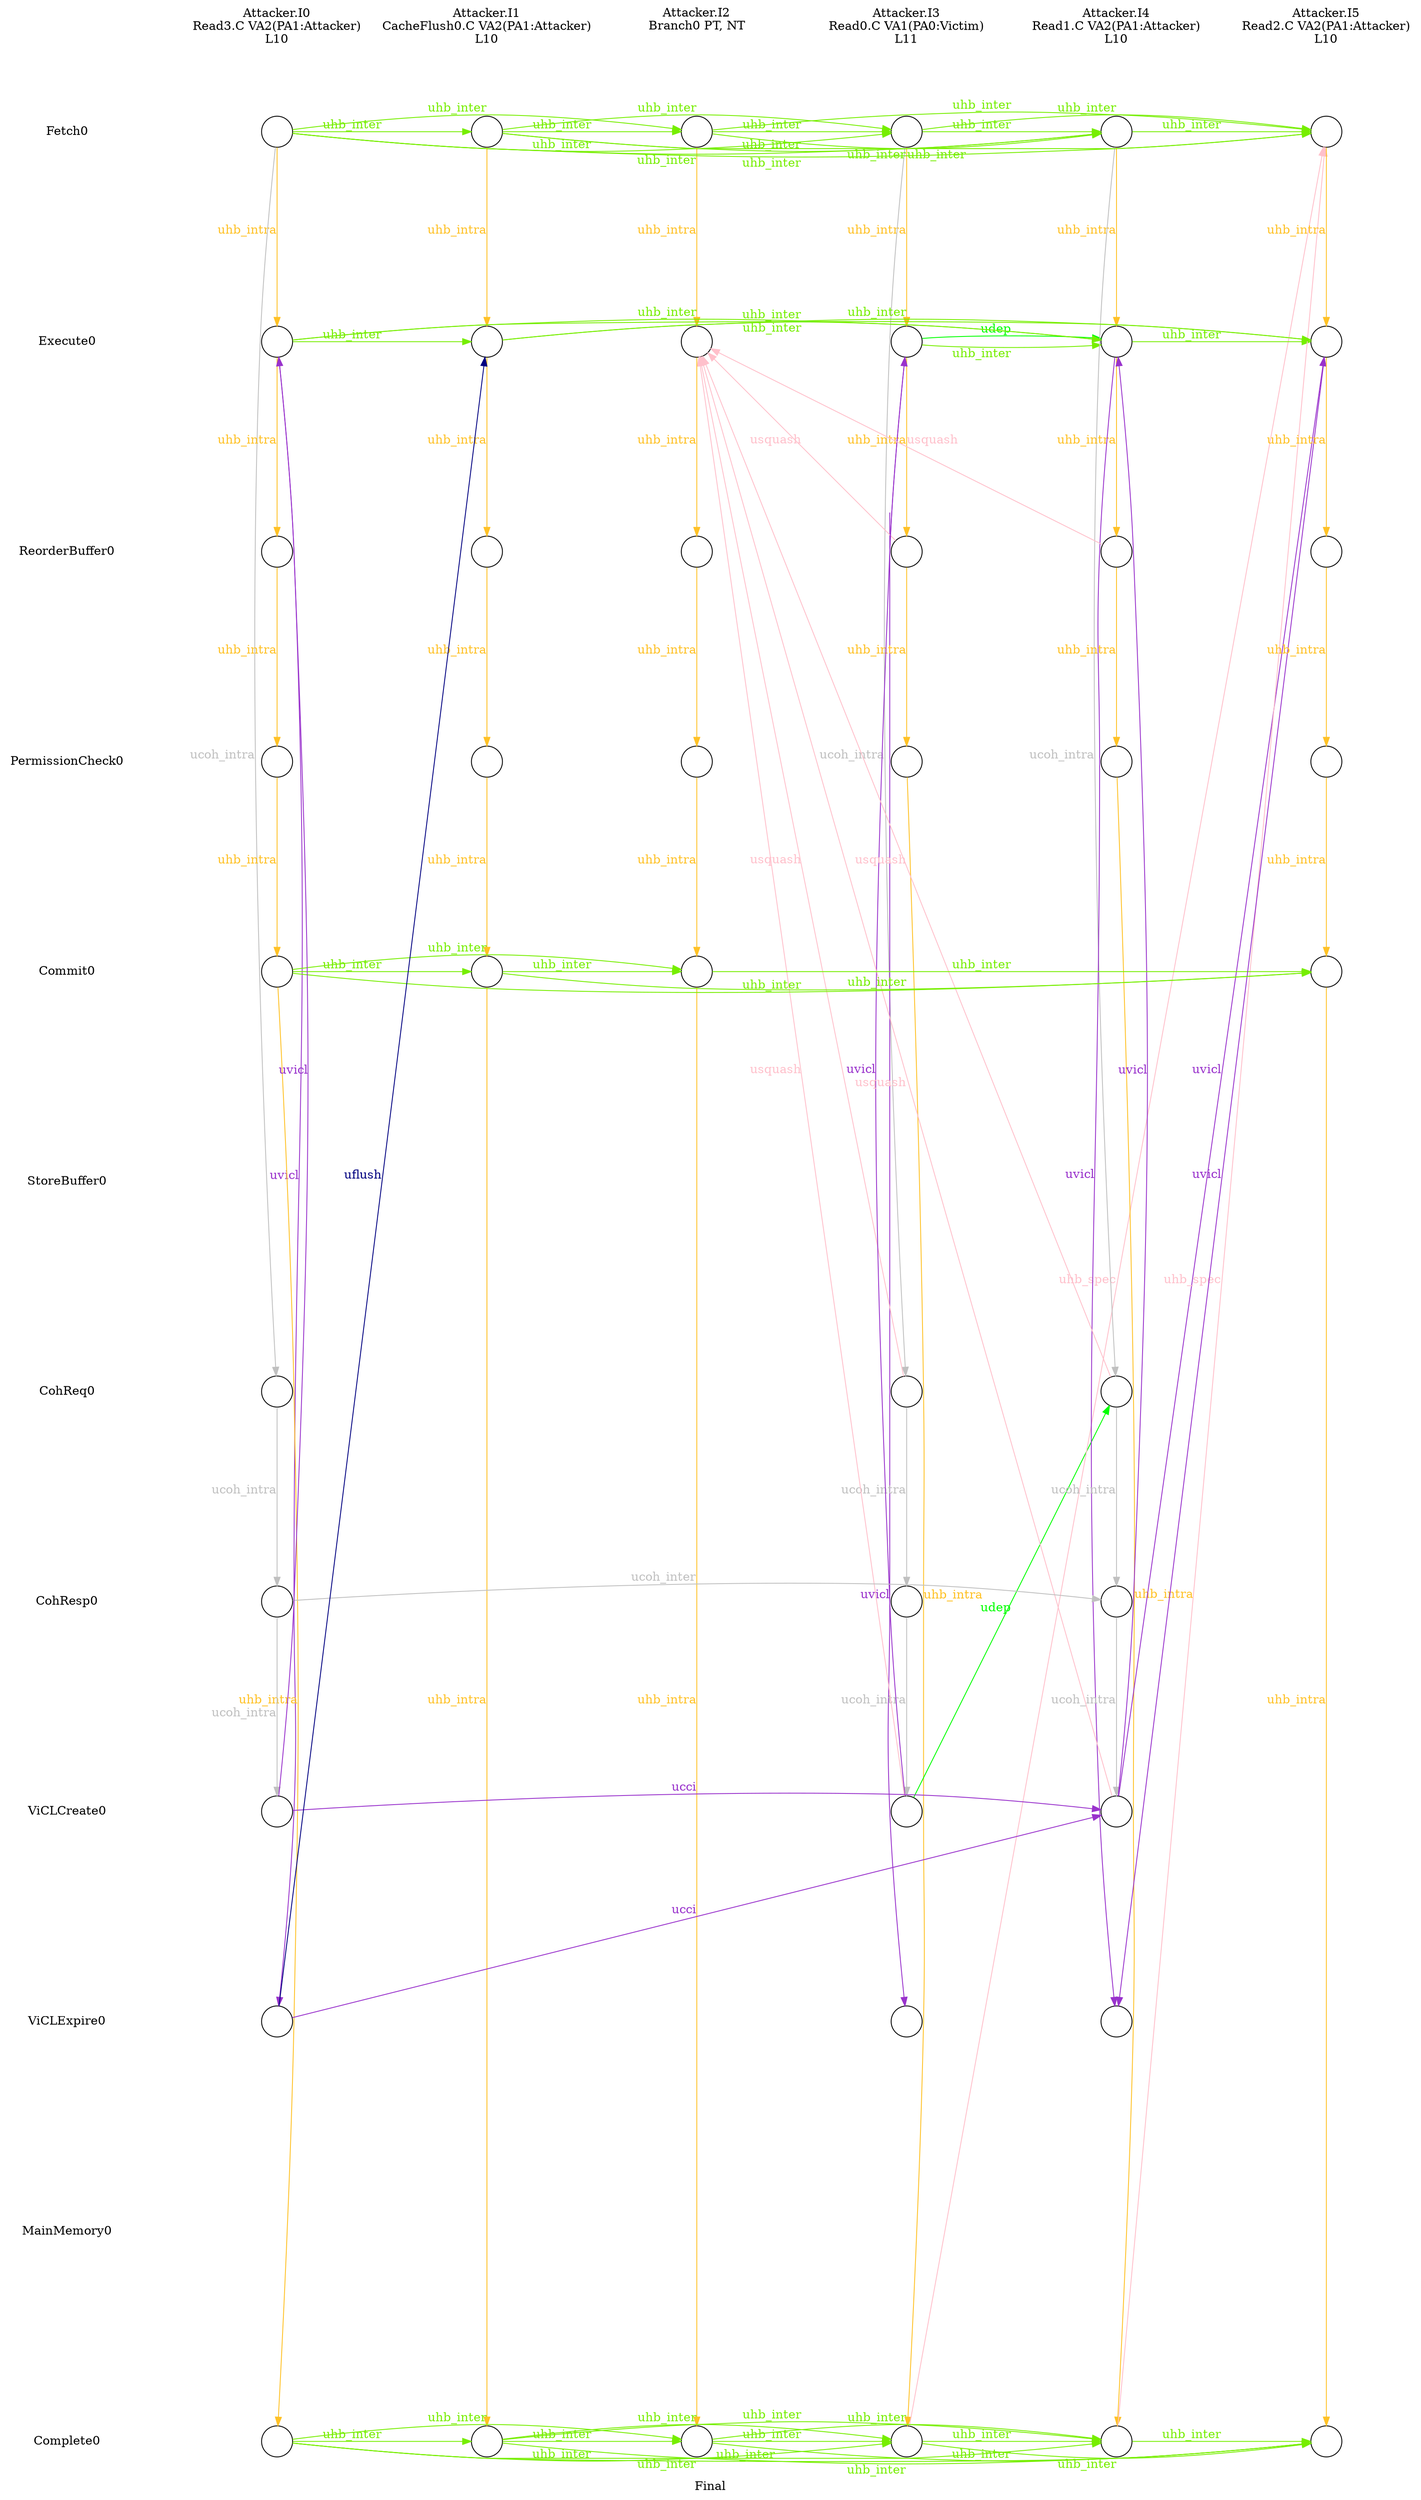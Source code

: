 digraph G {
	layout=neato;
	overlap=scale;
	splines=true;
	label="Final";
	n0_0_label [label="Attacker.I0\nRead3.C VA2(PA1:Attacker)\nL10\n";pos="1,0.5!";shape=none];
	n1_0_label [label="Attacker.I1\nCacheFlush0.C VA2(PA1:Attacker)\nL10\n";pos="2,0.5!";shape=none];
	n2_0_label [label="Attacker.I2\nBranch0 PT, NT\n\n";pos="3,0.5!";shape=none];
	n3_0_label [label="Attacker.I3\nRead0.C VA1(PA0:Victim)\nL11\n";pos="4,0.5!";shape=none];
	n4_0_label [label="Attacker.I4\nRead1.C VA2(PA1:Attacker)\nL10\n";pos="5,0.5!";shape=none];
	n5_0_label [label="Attacker.I5\nRead2.C VA2(PA1:Attacker)\nL10\n";pos="6,0.5!";shape=none];
	l0_8_label [label="ViCLCreate0";pos="0,-8!";shape=none];
	l0_7_label [label="CohResp0";pos="0,-7!";shape=none];
	l0_3_label [label="PermissionCheck0";pos="0,-3!";shape=none];
	l0_4_label [label="Commit0";pos="0,-4!";shape=none];
	l0_5_label [label="StoreBuffer0";pos="0,-5!";shape=none];
	l0_10_label [label="MainMemory0";pos="0,-10!";shape=none];
	l0_2_label [label="ReorderBuffer0";pos="0,-2!";shape=none];
	l0_6_label [label="CohReq0";pos="0,-6!";shape=none];
	l0_11_label [label="Complete0";pos="0,-11!";shape=none];
	l0_1_label [label="Execute0";pos="0,-1!";shape=none];
	l0_9_label [label="ViCLExpire0";pos="0,-9!";shape=none];
	l0_0_label [label="Fetch0";pos="0,-0!";shape=none];
	n3_0_0_0_Read0_at_0_0 [shape=circle;label="";pos="4,-0!";];
	n3_0_0_0_Read0_at_0_1 [shape=circle;label="";pos="4,-1!";];
	n3_0_0_0_Read0_at_0_2 [shape=circle;label="";pos="4,-2!";];
	n3_0_0_0_Read0_at_0_3 [shape=circle;label="";pos="4,-3!";];
	n3_0_0_0_Read0_at_0_6 [shape=circle;label="";pos="4,-6!";];
	n3_0_0_0_Read0_at_0_7 [shape=circle;label="";pos="4,-7!";];
	n3_0_0_0_Read0_at_0_8 [shape=circle;label="";pos="4,-8!";];
	n3_0_0_0_Read0_at_0_9 [shape=circle;label="";pos="4,-9!";];
	n3_0_0_0_Read0_at_0_11 [shape=circle;label="";pos="4,-11!";];
	n4_0_0_0_Read1_at_0_0 [shape=circle;label="";pos="5,-0!";];
	n4_0_0_0_Read1_at_0_1 [shape=circle;label="";pos="5,-1!";];
	n4_0_0_0_Read1_at_0_2 [shape=circle;label="";pos="5,-2!";];
	n4_0_0_0_Read1_at_0_3 [shape=circle;label="";pos="5,-3!";];
	n4_0_0_0_Read1_at_0_6 [shape=circle;label="";pos="5,-6!";];
	n4_0_0_0_Read1_at_0_7 [shape=circle;label="";pos="5,-7!";];
	n4_0_0_0_Read1_at_0_8 [shape=circle;label="";pos="5,-8!";];
	n4_0_0_0_Read1_at_0_9 [shape=circle;label="";pos="5,-9!";];
	n4_0_0_0_Read1_at_0_11 [shape=circle;label="";pos="5,-11!";];
	n2_0_0_0_Branch0_at_0_0 [shape=circle;label="";pos="3,-0!";];
	n2_0_0_0_Branch0_at_0_1 [shape=circle;label="";pos="3,-1!";];
	n2_0_0_0_Branch0_at_0_2 [shape=circle;label="";pos="3,-2!";];
	n2_0_0_0_Branch0_at_0_3 [shape=circle;label="";pos="3,-3!";];
	n2_0_0_0_Branch0_at_0_4 [shape=circle;label="";pos="3,-4!";];
	n2_0_0_0_Branch0_at_0_11 [shape=circle;label="";pos="3,-11!";];
	n1_0_0_0_CacheFlush0_at_0_0 [shape=circle;label="";pos="2,-0!";];
	n1_0_0_0_CacheFlush0_at_0_1 [shape=circle;label="";pos="2,-1!";];
	n1_0_0_0_CacheFlush0_at_0_2 [shape=circle;label="";pos="2,-2!";];
	n1_0_0_0_CacheFlush0_at_0_3 [shape=circle;label="";pos="2,-3!";];
	n1_0_0_0_CacheFlush0_at_0_4 [shape=circle;label="";pos="2,-4!";];
	n1_0_0_0_CacheFlush0_at_0_11 [shape=circle;label="";pos="2,-11!";];
	n5_0_0_0_Read2_at_0_0 [shape=circle;label="";pos="6,-0!";];
	n5_0_0_0_Read2_at_0_1 [shape=circle;label="";pos="6,-1!";];
	n5_0_0_0_Read2_at_0_2 [shape=circle;label="";pos="6,-2!";];
	n5_0_0_0_Read2_at_0_3 [shape=circle;label="";pos="6,-3!";];
	n5_0_0_0_Read2_at_0_4 [shape=circle;label="";pos="6,-4!";];
	n5_0_0_0_Read2_at_0_11 [shape=circle;label="";pos="6,-11!";];
	n0_0_0_0_Read3_at_0_0 [shape=circle;label="";pos="1,-0!";];
	n0_0_0_0_Read3_at_0_1 [shape=circle;label="";pos="1,-1!";];
	n0_0_0_0_Read3_at_0_2 [shape=circle;label="";pos="1,-2!";];
	n0_0_0_0_Read3_at_0_3 [shape=circle;label="";pos="1,-3!";];
	n0_0_0_0_Read3_at_0_4 [shape=circle;label="";pos="1,-4!";];
	n0_0_0_0_Read3_at_0_6 [shape=circle;label="";pos="1,-6!";];
	n0_0_0_0_Read3_at_0_7 [shape=circle;label="";pos="1,-7!";];
	n0_0_0_0_Read3_at_0_8 [shape=circle;label="";pos="1,-8!";];
	n0_0_0_0_Read3_at_0_9 [shape=circle;label="";pos="1,-9!";];
	n0_0_0_0_Read3_at_0_11 [shape=circle;label="";pos="1,-11!";];
	n3_0_0_0_Read0_at_0_2 -> n2_0_0_0_Branch0_at_0_1[label="usquash";constraint=false;color="pink";fontcolor="pink";];
	n3_0_0_0_Read0_at_0_6 -> n2_0_0_0_Branch0_at_0_1[label="usquash";constraint=false;color="pink";fontcolor="pink";];
	n3_0_0_0_Read0_at_0_8 -> n2_0_0_0_Branch0_at_0_1[label="usquash";constraint=false;color="pink";fontcolor="pink";];
	n4_0_0_0_Read1_at_0_2 -> n2_0_0_0_Branch0_at_0_1[label="usquash";constraint=false;color="pink";fontcolor="pink";];
	n4_0_0_0_Read1_at_0_6 -> n2_0_0_0_Branch0_at_0_1[label="usquash";constraint=false;color="pink";fontcolor="pink";];
	n4_0_0_0_Read1_at_0_8 -> n2_0_0_0_Branch0_at_0_1[label="usquash";constraint=false;color="pink";fontcolor="pink";];
	n3_0_0_0_Read0_at_0_1 -> n4_0_0_0_Read1_at_0_1[label="udep";constraint=false;color="green";fontcolor="green";];
	n3_0_0_0_Read0_at_0_8 -> n4_0_0_0_Read1_at_0_6[label="udep";constraint=false;color="green";fontcolor="green";];
	n3_0_0_0_Read0_at_0_11 -> n5_0_0_0_Read2_at_0_0[label="uhb_spec";constraint=false;color="pink";fontcolor="pink";];
	n4_0_0_0_Read1_at_0_11 -> n5_0_0_0_Read2_at_0_0[label="uhb_spec";constraint=false;color="pink";fontcolor="pink";];
	n3_0_0_0_Read0_at_0_0 -> n3_0_0_0_Read0_at_0_1[label="uhb_intra";constraint=false;color="goldenrod1";fontcolor="goldenrod1";];
	n3_0_0_0_Read0_at_0_1 -> n3_0_0_0_Read0_at_0_2[label="uhb_intra";constraint=false;color="goldenrod1";fontcolor="goldenrod1";];
	n3_0_0_0_Read0_at_0_2 -> n3_0_0_0_Read0_at_0_3[label="uhb_intra";constraint=false;color="goldenrod1";fontcolor="goldenrod1";];
	n3_0_0_0_Read0_at_0_3 -> n3_0_0_0_Read0_at_0_11[label="uhb_intra";constraint=false;color="goldenrod1";fontcolor="goldenrod1";];
	n4_0_0_0_Read1_at_0_0 -> n4_0_0_0_Read1_at_0_1[label="uhb_intra";constraint=false;color="goldenrod1";fontcolor="goldenrod1";];
	n4_0_0_0_Read1_at_0_1 -> n4_0_0_0_Read1_at_0_2[label="uhb_intra";constraint=false;color="goldenrod1";fontcolor="goldenrod1";];
	n4_0_0_0_Read1_at_0_2 -> n4_0_0_0_Read1_at_0_3[label="uhb_intra";constraint=false;color="goldenrod1";fontcolor="goldenrod1";];
	n4_0_0_0_Read1_at_0_3 -> n4_0_0_0_Read1_at_0_11[label="uhb_intra";constraint=false;color="goldenrod1";fontcolor="goldenrod1";];
	n2_0_0_0_Branch0_at_0_0 -> n2_0_0_0_Branch0_at_0_1[label="uhb_intra";constraint=false;color="goldenrod1";fontcolor="goldenrod1";];
	n2_0_0_0_Branch0_at_0_1 -> n2_0_0_0_Branch0_at_0_2[label="uhb_intra";constraint=false;color="goldenrod1";fontcolor="goldenrod1";];
	n2_0_0_0_Branch0_at_0_2 -> n2_0_0_0_Branch0_at_0_3[label="uhb_intra";constraint=false;color="goldenrod1";fontcolor="goldenrod1";];
	n2_0_0_0_Branch0_at_0_3 -> n2_0_0_0_Branch0_at_0_4[label="uhb_intra";constraint=false;color="goldenrod1";fontcolor="goldenrod1";];
	n2_0_0_0_Branch0_at_0_4 -> n2_0_0_0_Branch0_at_0_11[label="uhb_intra";constraint=false;color="goldenrod1";fontcolor="goldenrod1";];
	n1_0_0_0_CacheFlush0_at_0_0 -> n1_0_0_0_CacheFlush0_at_0_1[label="uhb_intra";constraint=false;color="goldenrod1";fontcolor="goldenrod1";];
	n1_0_0_0_CacheFlush0_at_0_1 -> n1_0_0_0_CacheFlush0_at_0_2[label="uhb_intra";constraint=false;color="goldenrod1";fontcolor="goldenrod1";];
	n1_0_0_0_CacheFlush0_at_0_2 -> n1_0_0_0_CacheFlush0_at_0_3[label="uhb_intra";constraint=false;color="goldenrod1";fontcolor="goldenrod1";];
	n1_0_0_0_CacheFlush0_at_0_3 -> n1_0_0_0_CacheFlush0_at_0_4[label="uhb_intra";constraint=false;color="goldenrod1";fontcolor="goldenrod1";];
	n1_0_0_0_CacheFlush0_at_0_4 -> n1_0_0_0_CacheFlush0_at_0_11[label="uhb_intra";constraint=false;color="goldenrod1";fontcolor="goldenrod1";];
	n5_0_0_0_Read2_at_0_0 -> n5_0_0_0_Read2_at_0_1[label="uhb_intra";constraint=false;color="goldenrod1";fontcolor="goldenrod1";];
	n5_0_0_0_Read2_at_0_1 -> n5_0_0_0_Read2_at_0_2[label="uhb_intra";constraint=false;color="goldenrod1";fontcolor="goldenrod1";];
	n5_0_0_0_Read2_at_0_2 -> n5_0_0_0_Read2_at_0_3[label="uhb_intra";constraint=false;color="goldenrod1";fontcolor="goldenrod1";];
	n5_0_0_0_Read2_at_0_3 -> n5_0_0_0_Read2_at_0_4[label="uhb_intra";constraint=false;color="goldenrod1";fontcolor="goldenrod1";];
	n5_0_0_0_Read2_at_0_4 -> n5_0_0_0_Read2_at_0_11[label="uhb_intra";constraint=false;color="goldenrod1";fontcolor="goldenrod1";];
	n0_0_0_0_Read3_at_0_0 -> n0_0_0_0_Read3_at_0_1[label="uhb_intra";constraint=false;color="goldenrod1";fontcolor="goldenrod1";];
	n0_0_0_0_Read3_at_0_1 -> n0_0_0_0_Read3_at_0_2[label="uhb_intra";constraint=false;color="goldenrod1";fontcolor="goldenrod1";];
	n0_0_0_0_Read3_at_0_2 -> n0_0_0_0_Read3_at_0_3[label="uhb_intra";constraint=false;color="goldenrod1";fontcolor="goldenrod1";];
	n0_0_0_0_Read3_at_0_3 -> n0_0_0_0_Read3_at_0_4[label="uhb_intra";constraint=false;color="goldenrod1";fontcolor="goldenrod1";];
	n0_0_0_0_Read3_at_0_4 -> n0_0_0_0_Read3_at_0_11[label="uhb_intra";constraint=false;color="goldenrod1";fontcolor="goldenrod1";];
	n0_0_0_0_Read3_at_0_7 -> n4_0_0_0_Read1_at_0_7[label="ucoh_inter";constraint=false;color="gray";fontcolor="gray";];
	n3_0_0_0_Read0_at_0_0 -> n4_0_0_0_Read1_at_0_0[label="uhb_inter";constraint=false;color="chartreuse2";fontcolor="chartreuse2";];
	n3_0_0_0_Read0_at_0_0 -> n5_0_0_0_Read2_at_0_0[label="uhb_inter";constraint=false;color="chartreuse2";fontcolor="chartreuse2";];
	n3_0_0_0_Read0_at_0_1 -> n4_0_0_0_Read1_at_0_1[label="uhb_inter";constraint=false;color="chartreuse2";fontcolor="chartreuse2";];
	n3_0_0_0_Read0_at_0_11 -> n4_0_0_0_Read1_at_0_11[label="uhb_inter";constraint=false;color="chartreuse2";fontcolor="chartreuse2";];
	n3_0_0_0_Read0_at_0_11 -> n5_0_0_0_Read2_at_0_11[label="uhb_inter";constraint=false;color="chartreuse2";fontcolor="chartreuse2";];
	n4_0_0_0_Read1_at_0_0 -> n5_0_0_0_Read2_at_0_0[label="uhb_inter";constraint=false;color="chartreuse2";fontcolor="chartreuse2";];
	n4_0_0_0_Read1_at_0_1 -> n5_0_0_0_Read2_at_0_1[label="uhb_inter";constraint=false;color="chartreuse2";fontcolor="chartreuse2";];
	n4_0_0_0_Read1_at_0_11 -> n5_0_0_0_Read2_at_0_11[label="uhb_inter";constraint=false;color="chartreuse2";fontcolor="chartreuse2";];
	n2_0_0_0_Branch0_at_0_0 -> n3_0_0_0_Read0_at_0_0[label="uhb_inter";constraint=false;color="chartreuse2";fontcolor="chartreuse2";];
	n2_0_0_0_Branch0_at_0_0 -> n4_0_0_0_Read1_at_0_0[label="uhb_inter";constraint=false;color="chartreuse2";fontcolor="chartreuse2";];
	n2_0_0_0_Branch0_at_0_0 -> n5_0_0_0_Read2_at_0_0[label="uhb_inter";constraint=false;color="chartreuse2";fontcolor="chartreuse2";];
	n2_0_0_0_Branch0_at_0_4 -> n5_0_0_0_Read2_at_0_4[label="uhb_inter";constraint=false;color="chartreuse2";fontcolor="chartreuse2";];
	n2_0_0_0_Branch0_at_0_11 -> n3_0_0_0_Read0_at_0_11[label="uhb_inter";constraint=false;color="chartreuse2";fontcolor="chartreuse2";];
	n2_0_0_0_Branch0_at_0_11 -> n4_0_0_0_Read1_at_0_11[label="uhb_inter";constraint=false;color="chartreuse2";fontcolor="chartreuse2";];
	n2_0_0_0_Branch0_at_0_11 -> n5_0_0_0_Read2_at_0_11[label="uhb_inter";constraint=false;color="chartreuse2";fontcolor="chartreuse2";];
	n1_0_0_0_CacheFlush0_at_0_0 -> n3_0_0_0_Read0_at_0_0[label="uhb_inter";constraint=false;color="chartreuse2";fontcolor="chartreuse2";];
	n1_0_0_0_CacheFlush0_at_0_0 -> n4_0_0_0_Read1_at_0_0[label="uhb_inter";constraint=false;color="chartreuse2";fontcolor="chartreuse2";];
	n1_0_0_0_CacheFlush0_at_0_0 -> n2_0_0_0_Branch0_at_0_0[label="uhb_inter";constraint=false;color="chartreuse2";fontcolor="chartreuse2";];
	n1_0_0_0_CacheFlush0_at_0_0 -> n5_0_0_0_Read2_at_0_0[label="uhb_inter";constraint=false;color="chartreuse2";fontcolor="chartreuse2";];
	n1_0_0_0_CacheFlush0_at_0_1 -> n4_0_0_0_Read1_at_0_1[label="uhb_inter";constraint=false;color="chartreuse2";fontcolor="chartreuse2";];
	n1_0_0_0_CacheFlush0_at_0_1 -> n5_0_0_0_Read2_at_0_1[label="uhb_inter";constraint=false;color="chartreuse2";fontcolor="chartreuse2";];
	n1_0_0_0_CacheFlush0_at_0_4 -> n2_0_0_0_Branch0_at_0_4[label="uhb_inter";constraint=false;color="chartreuse2";fontcolor="chartreuse2";];
	n1_0_0_0_CacheFlush0_at_0_4 -> n5_0_0_0_Read2_at_0_4[label="uhb_inter";constraint=false;color="chartreuse2";fontcolor="chartreuse2";];
	n1_0_0_0_CacheFlush0_at_0_11 -> n3_0_0_0_Read0_at_0_11[label="uhb_inter";constraint=false;color="chartreuse2";fontcolor="chartreuse2";];
	n1_0_0_0_CacheFlush0_at_0_11 -> n4_0_0_0_Read1_at_0_11[label="uhb_inter";constraint=false;color="chartreuse2";fontcolor="chartreuse2";];
	n1_0_0_0_CacheFlush0_at_0_11 -> n2_0_0_0_Branch0_at_0_11[label="uhb_inter";constraint=false;color="chartreuse2";fontcolor="chartreuse2";];
	n1_0_0_0_CacheFlush0_at_0_11 -> n5_0_0_0_Read2_at_0_11[label="uhb_inter";constraint=false;color="chartreuse2";fontcolor="chartreuse2";];
	n0_0_0_0_Read3_at_0_0 -> n3_0_0_0_Read0_at_0_0[label="uhb_inter";constraint=false;color="chartreuse2";fontcolor="chartreuse2";];
	n0_0_0_0_Read3_at_0_0 -> n4_0_0_0_Read1_at_0_0[label="uhb_inter";constraint=false;color="chartreuse2";fontcolor="chartreuse2";];
	n0_0_0_0_Read3_at_0_0 -> n2_0_0_0_Branch0_at_0_0[label="uhb_inter";constraint=false;color="chartreuse2";fontcolor="chartreuse2";];
	n0_0_0_0_Read3_at_0_0 -> n1_0_0_0_CacheFlush0_at_0_0[label="uhb_inter";constraint=false;color="chartreuse2";fontcolor="chartreuse2";];
	n0_0_0_0_Read3_at_0_0 -> n5_0_0_0_Read2_at_0_0[label="uhb_inter";constraint=false;color="chartreuse2";fontcolor="chartreuse2";];
	n0_0_0_0_Read3_at_0_1 -> n4_0_0_0_Read1_at_0_1[label="uhb_inter";constraint=false;color="chartreuse2";fontcolor="chartreuse2";];
	n0_0_0_0_Read3_at_0_1 -> n1_0_0_0_CacheFlush0_at_0_1[label="uhb_inter";constraint=false;color="chartreuse2";fontcolor="chartreuse2";];
	n0_0_0_0_Read3_at_0_1 -> n5_0_0_0_Read2_at_0_1[label="uhb_inter";constraint=false;color="chartreuse2";fontcolor="chartreuse2";];
	n0_0_0_0_Read3_at_0_4 -> n2_0_0_0_Branch0_at_0_4[label="uhb_inter";constraint=false;color="chartreuse2";fontcolor="chartreuse2";];
	n0_0_0_0_Read3_at_0_4 -> n1_0_0_0_CacheFlush0_at_0_4[label="uhb_inter";constraint=false;color="chartreuse2";fontcolor="chartreuse2";];
	n0_0_0_0_Read3_at_0_4 -> n5_0_0_0_Read2_at_0_4[label="uhb_inter";constraint=false;color="chartreuse2";fontcolor="chartreuse2";];
	n0_0_0_0_Read3_at_0_11 -> n3_0_0_0_Read0_at_0_11[label="uhb_inter";constraint=false;color="chartreuse2";fontcolor="chartreuse2";];
	n0_0_0_0_Read3_at_0_11 -> n4_0_0_0_Read1_at_0_11[label="uhb_inter";constraint=false;color="chartreuse2";fontcolor="chartreuse2";];
	n0_0_0_0_Read3_at_0_11 -> n2_0_0_0_Branch0_at_0_11[label="uhb_inter";constraint=false;color="chartreuse2";fontcolor="chartreuse2";];
	n0_0_0_0_Read3_at_0_11 -> n1_0_0_0_CacheFlush0_at_0_11[label="uhb_inter";constraint=false;color="chartreuse2";fontcolor="chartreuse2";];
	n0_0_0_0_Read3_at_0_11 -> n5_0_0_0_Read2_at_0_11[label="uhb_inter";constraint=false;color="chartreuse2";fontcolor="chartreuse2";];
	n3_0_0_0_Read0_at_0_1 -> n3_0_0_0_Read0_at_0_9[label="uvicl";constraint=false;color="darkorchid";fontcolor="darkorchid";];
	n3_0_0_0_Read0_at_0_8 -> n3_0_0_0_Read0_at_0_1[label="uvicl";constraint=false;color="darkorchid";fontcolor="darkorchid";];
	n4_0_0_0_Read1_at_0_1 -> n4_0_0_0_Read1_at_0_9[label="uvicl";constraint=false;color="darkorchid";fontcolor="darkorchid";];
	n4_0_0_0_Read1_at_0_8 -> n4_0_0_0_Read1_at_0_1[label="uvicl";constraint=false;color="darkorchid";fontcolor="darkorchid";];
	n4_0_0_0_Read1_at_0_8 -> n5_0_0_0_Read2_at_0_1[label="uvicl";constraint=false;color="darkorchid";fontcolor="darkorchid";];
	n5_0_0_0_Read2_at_0_1 -> n4_0_0_0_Read1_at_0_9[label="uvicl";constraint=false;color="darkorchid";fontcolor="darkorchid";];
	n0_0_0_0_Read3_at_0_1 -> n0_0_0_0_Read3_at_0_9[label="uvicl";constraint=false;color="darkorchid";fontcolor="darkorchid";];
	n0_0_0_0_Read3_at_0_8 -> n0_0_0_0_Read3_at_0_1[label="uvicl";constraint=false;color="darkorchid";fontcolor="darkorchid";];
	n0_0_0_0_Read3_at_0_9 -> n1_0_0_0_CacheFlush0_at_0_1[label="uflush";constraint=false;color="navy";fontcolor="navy";];
	n0_0_0_0_Read3_at_0_8 -> n4_0_0_0_Read1_at_0_8[label="ucci";constraint=false;color="darkorchid";fontcolor="darkorchid";];
	n0_0_0_0_Read3_at_0_9 -> n4_0_0_0_Read1_at_0_8[label="ucci";constraint=false;color="darkorchid";fontcolor="darkorchid";];
	n3_0_0_0_Read0_at_0_0 -> n3_0_0_0_Read0_at_0_6[label="ucoh_intra";constraint=false;color="gray";fontcolor="gray";];
	n3_0_0_0_Read0_at_0_6 -> n3_0_0_0_Read0_at_0_7[label="ucoh_intra";constraint=false;color="gray";fontcolor="gray";];
	n3_0_0_0_Read0_at_0_7 -> n3_0_0_0_Read0_at_0_8[label="ucoh_intra";constraint=false;color="gray";fontcolor="gray";];
	n4_0_0_0_Read1_at_0_0 -> n4_0_0_0_Read1_at_0_6[label="ucoh_intra";constraint=false;color="gray";fontcolor="gray";];
	n4_0_0_0_Read1_at_0_6 -> n4_0_0_0_Read1_at_0_7[label="ucoh_intra";constraint=false;color="gray";fontcolor="gray";];
	n4_0_0_0_Read1_at_0_7 -> n4_0_0_0_Read1_at_0_8[label="ucoh_intra";constraint=false;color="gray";fontcolor="gray";];
	n0_0_0_0_Read3_at_0_0 -> n0_0_0_0_Read3_at_0_6[label="ucoh_intra";constraint=false;color="gray";fontcolor="gray";];
	n0_0_0_0_Read3_at_0_6 -> n0_0_0_0_Read3_at_0_7[label="ucoh_intra";constraint=false;color="gray";fontcolor="gray";];
	n0_0_0_0_Read3_at_0_7 -> n0_0_0_0_Read3_at_0_8[label="ucoh_intra";constraint=false;color="gray";fontcolor="gray";];
}
